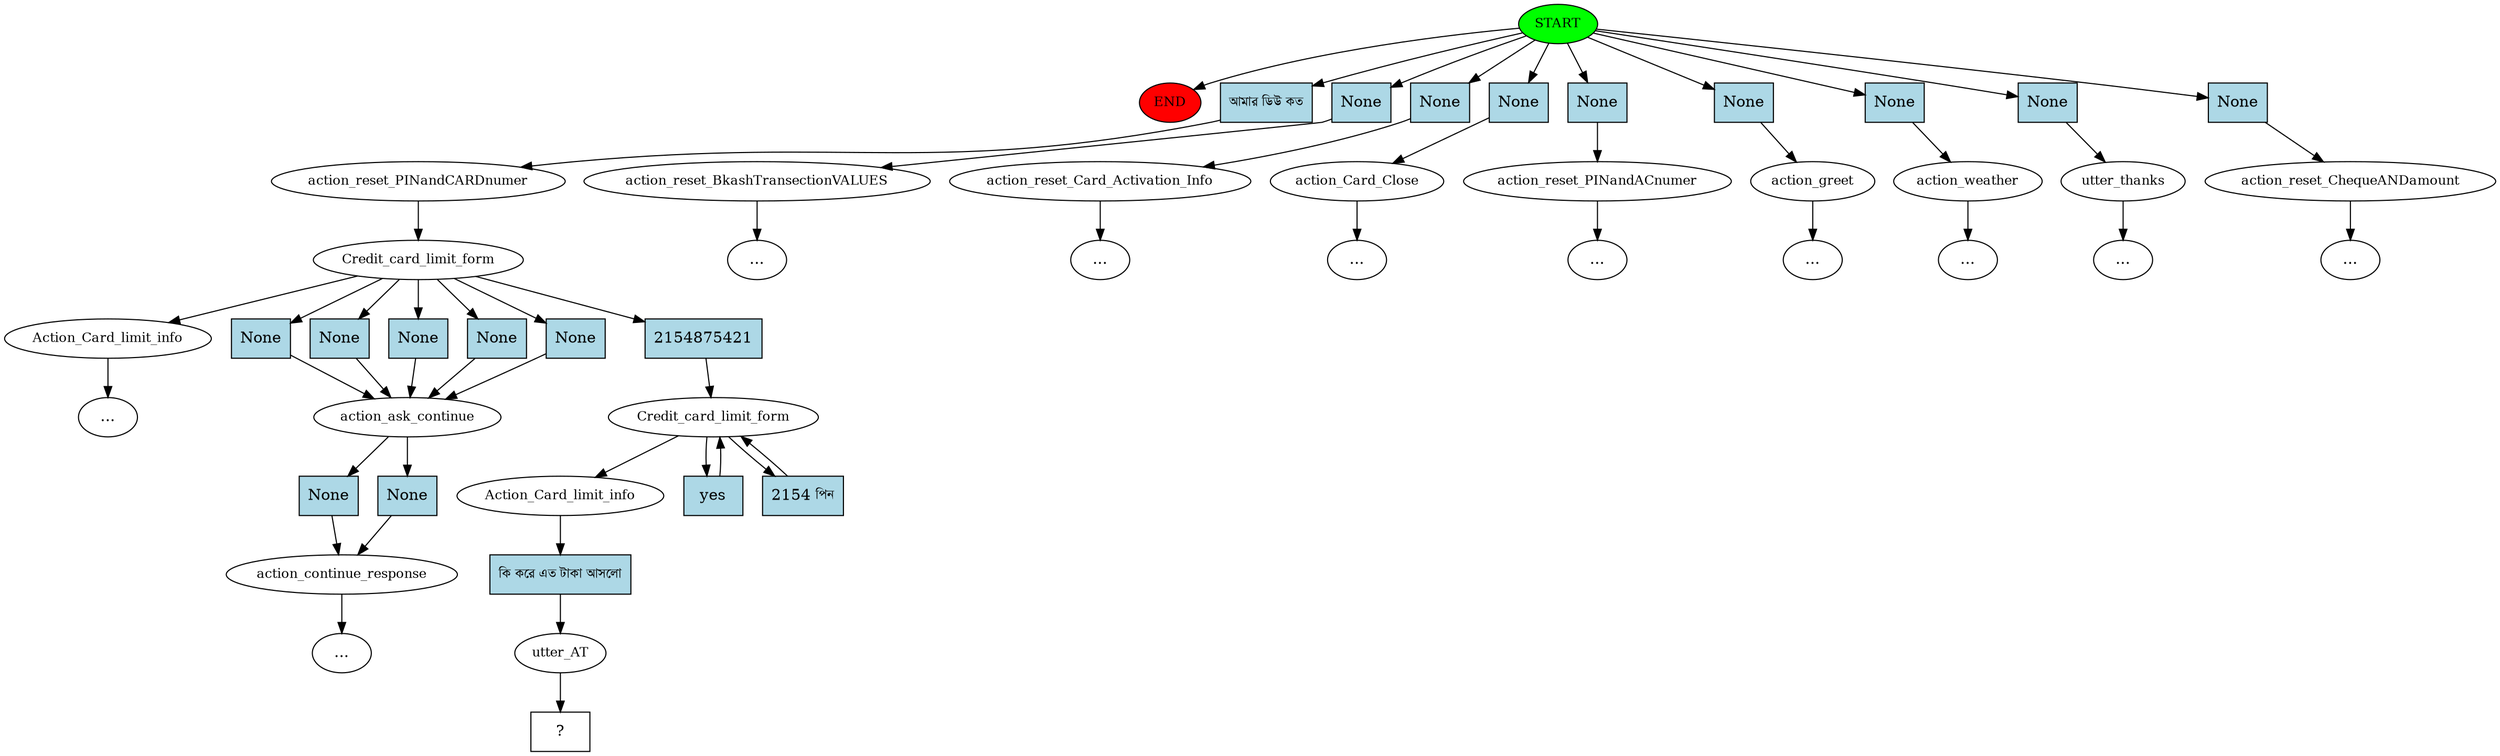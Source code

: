 digraph  {
0 [class="start active", fillcolor=green, fontsize=12, label=START, style=filled];
"-1" [class=end, fillcolor=red, fontsize=12, label=END, style=filled];
1 [class=active, fontsize=12, label=action_reset_PINandCARDnumer];
2 [class=active, fontsize=12, label=Credit_card_limit_form];
3 [class="", fontsize=12, label=action_ask_continue];
4 [class="", fontsize=12, label=action_continue_response];
21 [class="", fontsize=12, label=action_reset_BkashTransectionVALUES];
47 [class="", fontsize=12, label=action_reset_Card_Activation_Info];
73 [class="", fontsize=12, label=action_Card_Close];
90 [class="", fontsize=12, label=action_reset_PINandACnumer];
"-78" [class=ellipsis, label="..."];
"-79" [class=ellipsis, label="..."];
95 [class="", fontsize=12, label=Action_Card_limit_info];
"-81" [class=ellipsis, label="..."];
97 [class="", fontsize=12, label=action_greet];
"-82" [class=ellipsis, label="..."];
98 [class="", fontsize=12, label=action_weather];
"-83" [class=ellipsis, label="..."];
99 [class="", fontsize=12, label=utter_thanks];
"-84" [class=ellipsis, label="..."];
100 [class="", fontsize=12, label=action_reset_ChequeANDamount];
"-106" [class=ellipsis, label="..."];
"-127" [class=ellipsis, label="..."];
"-128" [class=ellipsis, label="..."];
"-146" [class=ellipsis, label="..."];
220 [class=active, fontsize=12, label=Credit_card_limit_form];
224 [class=active, fontsize=12, label=Action_Card_limit_info];
225 [class=active, fontsize=12, label=utter_AT];
226 [class="intent dashed active", label="  ?  ", shape=rect];
227 [class="intent active", fillcolor=lightblue, label="আমার ডিউ কত", shape=rect, style=filled];
228 [class=intent, fillcolor=lightblue, label=None, shape=rect, style=filled];
229 [class=intent, fillcolor=lightblue, label=None, shape=rect, style=filled];
230 [class=intent, fillcolor=lightblue, label=None, shape=rect, style=filled];
231 [class=intent, fillcolor=lightblue, label=None, shape=rect, style=filled];
232 [class=intent, fillcolor=lightblue, label=None, shape=rect, style=filled];
233 [class=intent, fillcolor=lightblue, label=None, shape=rect, style=filled];
234 [class=intent, fillcolor=lightblue, label=None, shape=rect, style=filled];
235 [class=intent, fillcolor=lightblue, label=None, shape=rect, style=filled];
236 [class=intent, fillcolor=lightblue, label=None, shape=rect, style=filled];
237 [class=intent, fillcolor=lightblue, label=None, shape=rect, style=filled];
238 [class=intent, fillcolor=lightblue, label=None, shape=rect, style=filled];
239 [class=intent, fillcolor=lightblue, label=None, shape=rect, style=filled];
240 [class=intent, fillcolor=lightblue, label=None, shape=rect, style=filled];
241 [class="intent active", fillcolor=lightblue, label=2154875421, shape=rect, style=filled];
242 [class=intent, fillcolor=lightblue, label=None, shape=rect, style=filled];
243 [class=intent, fillcolor=lightblue, label=None, shape=rect, style=filled];
244 [class="intent active", fillcolor=lightblue, label=yes, shape=rect, style=filled];
245 [class="intent active", fillcolor=lightblue, label="2154 পিন", shape=rect, style=filled];
246 [class="intent active", fillcolor=lightblue, label="কি করে এত টাকা আসলো", shape=rect, style=filled];
0 -> "-1"  [class="", key=NONE, label=""];
0 -> 227  [class=active, key=0];
0 -> 228  [class="", key=0];
0 -> 229  [class="", key=0];
0 -> 230  [class="", key=0];
0 -> 231  [class="", key=0];
0 -> 232  [class="", key=0];
0 -> 233  [class="", key=0];
0 -> 234  [class="", key=0];
0 -> 235  [class="", key=0];
1 -> 2  [class=active, key=NONE, label=""];
2 -> 95  [class="", key=NONE, label=""];
2 -> 236  [class="", key=0];
2 -> 237  [class="", key=0];
2 -> 238  [class="", key=0];
2 -> 239  [class="", key=0];
2 -> 240  [class="", key=0];
2 -> 241  [class=active, key=0];
3 -> 242  [class="", key=0];
3 -> 243  [class="", key=0];
4 -> "-146"  [class="", key=NONE, label=""];
21 -> "-78"  [class="", key=NONE, label=""];
47 -> "-79"  [class="", key=NONE, label=""];
73 -> "-81"  [class="", key=NONE, label=""];
90 -> "-127"  [class="", key=NONE, label=""];
95 -> "-128"  [class="", key=NONE, label=""];
97 -> "-82"  [class="", key=NONE, label=""];
98 -> "-83"  [class="", key=NONE, label=""];
99 -> "-84"  [class="", key=NONE, label=""];
100 -> "-106"  [class="", key=NONE, label=""];
220 -> 224  [class=active, key=NONE, label=""];
220 -> 244  [class=active, key=0];
220 -> 245  [class=active, key=0];
224 -> 246  [class=active, key=0];
225 -> 226  [class=active, key=NONE, label=""];
227 -> 1  [class=active, key=0];
228 -> 21  [class="", key=0];
229 -> 47  [class="", key=0];
230 -> 73  [class="", key=0];
231 -> 90  [class="", key=0];
232 -> 97  [class="", key=0];
233 -> 98  [class="", key=0];
234 -> 99  [class="", key=0];
235 -> 100  [class="", key=0];
236 -> 3  [class="", key=0];
237 -> 3  [class="", key=0];
238 -> 3  [class="", key=0];
239 -> 3  [class="", key=0];
240 -> 3  [class="", key=0];
241 -> 220  [class=active, key=0];
242 -> 4  [class="", key=0];
243 -> 4  [class="", key=0];
244 -> 220  [class=active, key=0];
245 -> 220  [class=active, key=0];
246 -> 225  [class=active, key=0];
}
